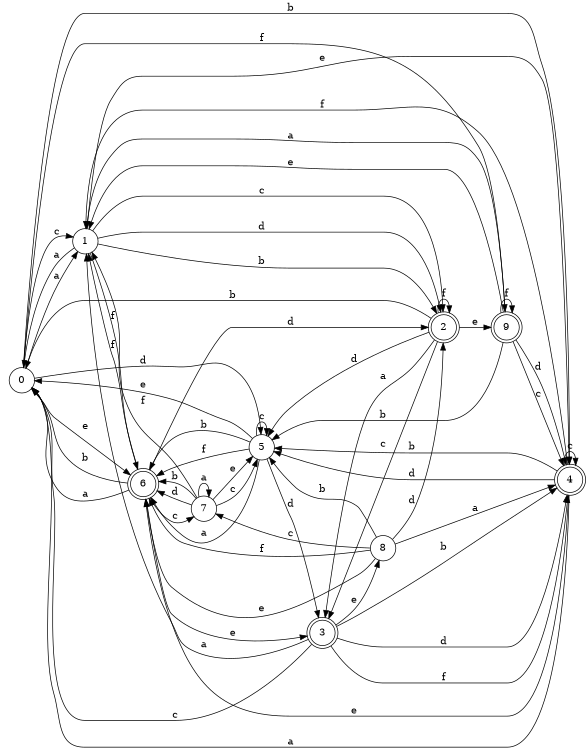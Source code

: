 digraph n8_8 {
__start0 [label="" shape="none"];

rankdir=LR;
size="8,5";

s0 [style="filled", color="black", fillcolor="white" shape="circle", label="0"];
s1 [style="filled", color="black", fillcolor="white" shape="circle", label="1"];
s2 [style="rounded,filled", color="black", fillcolor="white" shape="doublecircle", label="2"];
s3 [style="rounded,filled", color="black", fillcolor="white" shape="doublecircle", label="3"];
s4 [style="rounded,filled", color="black", fillcolor="white" shape="doublecircle", label="4"];
s5 [style="filled", color="black", fillcolor="white" shape="circle", label="5"];
s6 [style="rounded,filled", color="black", fillcolor="white" shape="doublecircle", label="6"];
s7 [style="filled", color="black", fillcolor="white" shape="circle", label="7"];
s8 [style="filled", color="black", fillcolor="white" shape="circle", label="8"];
s9 [style="rounded,filled", color="black", fillcolor="white" shape="doublecircle", label="9"];
s0 -> s1 [label="a"];
s0 -> s4 [label="b"];
s0 -> s1 [label="c"];
s0 -> s5 [label="d"];
s0 -> s6 [label="e"];
s0 -> s9 [label="f"];
s1 -> s0 [label="a"];
s1 -> s2 [label="b"];
s1 -> s2 [label="c"];
s1 -> s2 [label="d"];
s1 -> s4 [label="e"];
s1 -> s6 [label="f"];
s2 -> s3 [label="a"];
s2 -> s0 [label="b"];
s2 -> s3 [label="c"];
s2 -> s5 [label="d"];
s2 -> s9 [label="e"];
s2 -> s2 [label="f"];
s3 -> s1 [label="a"];
s3 -> s4 [label="b"];
s3 -> s0 [label="c"];
s3 -> s4 [label="d"];
s3 -> s8 [label="e"];
s3 -> s4 [label="f"];
s4 -> s0 [label="a"];
s4 -> s5 [label="b"];
s4 -> s4 [label="c"];
s4 -> s5 [label="d"];
s4 -> s6 [label="e"];
s4 -> s1 [label="f"];
s5 -> s6 [label="a"];
s5 -> s6 [label="b"];
s5 -> s5 [label="c"];
s5 -> s3 [label="d"];
s5 -> s0 [label="e"];
s5 -> s6 [label="f"];
s6 -> s0 [label="a"];
s6 -> s0 [label="b"];
s6 -> s7 [label="c"];
s6 -> s2 [label="d"];
s6 -> s3 [label="e"];
s6 -> s1 [label="f"];
s7 -> s7 [label="a"];
s7 -> s6 [label="b"];
s7 -> s5 [label="c"];
s7 -> s6 [label="d"];
s7 -> s5 [label="e"];
s7 -> s1 [label="f"];
s8 -> s4 [label="a"];
s8 -> s5 [label="b"];
s8 -> s7 [label="c"];
s8 -> s2 [label="d"];
s8 -> s6 [label="e"];
s8 -> s6 [label="f"];
s9 -> s1 [label="a"];
s9 -> s5 [label="b"];
s9 -> s4 [label="c"];
s9 -> s4 [label="d"];
s9 -> s1 [label="e"];
s9 -> s9 [label="f"];

}